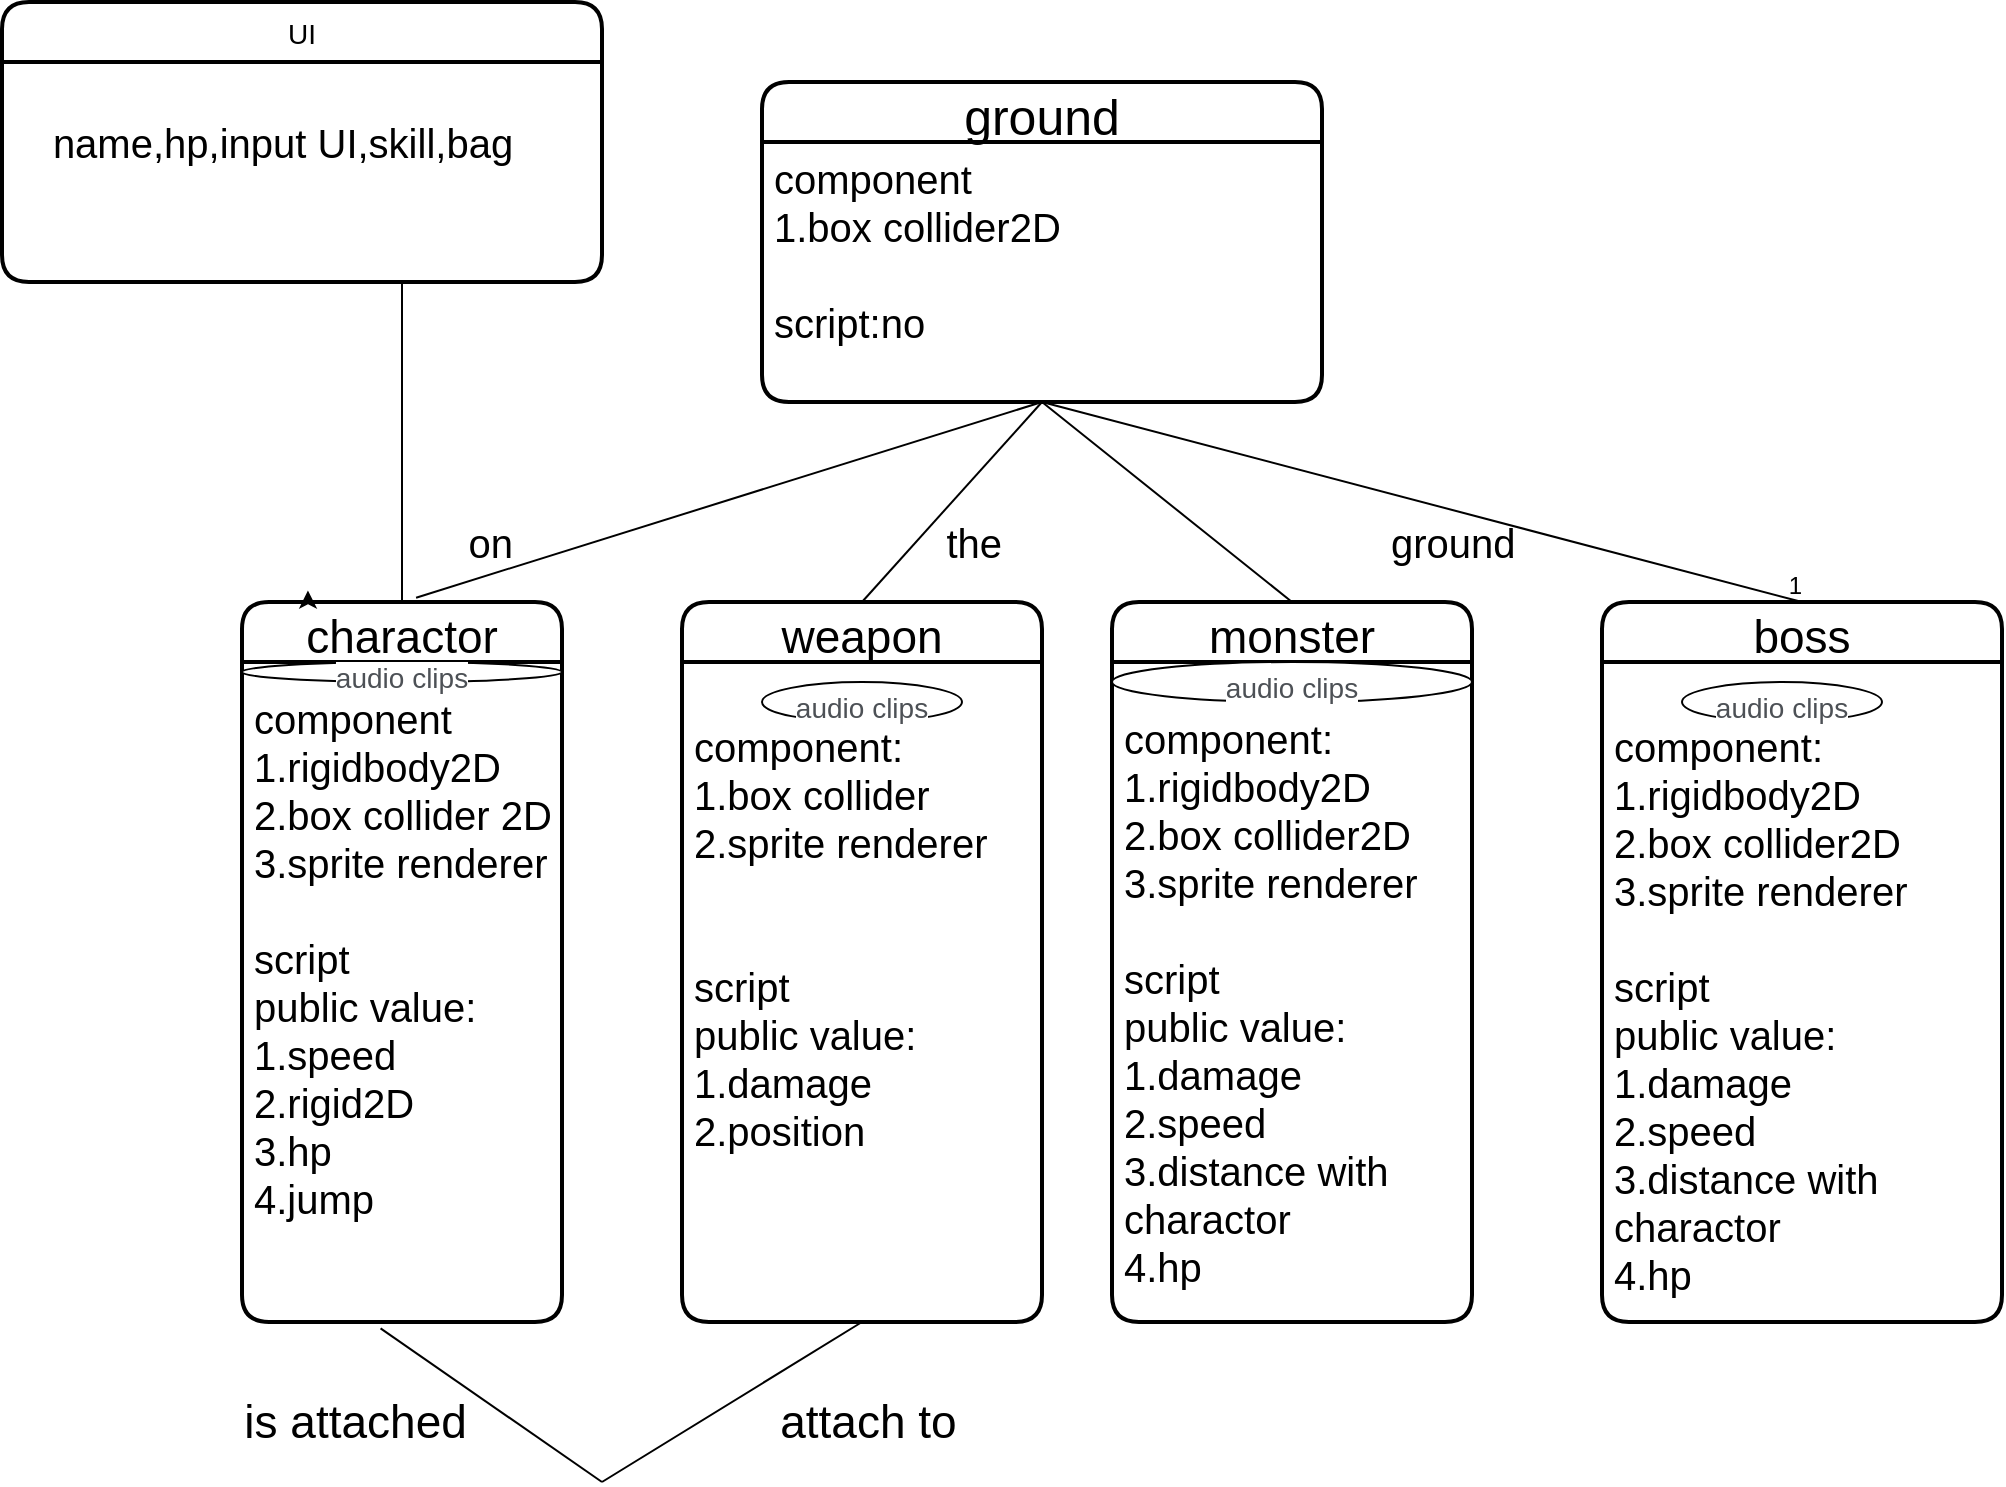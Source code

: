 <mxfile version="14.7.0" type="device"><diagram id="R2lEEEUBdFMjLlhIrx00" name="Page-1"><mxGraphModel dx="2272" dy="2962" grid="1" gridSize="20" guides="1" tooltips="1" connect="1" arrows="1" fold="1" page="1" pageScale="1" pageWidth="850" pageHeight="1100" math="0" shadow="0" extFonts="Permanent Marker^https://fonts.googleapis.com/css?family=Permanent+Marker"><root><mxCell id="0"/><mxCell id="1" parent="0"/><mxCell id="t-n94gX9p8XeC8ahdESl-28" value="charactor" style="swimlane;childLayout=stackLayout;horizontal=1;startSize=30;horizontalStack=0;rounded=1;fontSize=23;fontStyle=0;strokeWidth=2;resizeParent=0;resizeLast=1;shadow=0;dashed=0;align=center;" vertex="1" parent="1"><mxGeometry x="-100" y="-1300" width="160" height="360" as="geometry"/></mxCell><mxCell id="t-n94gX9p8XeC8ahdESl-69" value="&lt;span style=&quot;color: rgb(77 , 81 , 86) ; font-family: &amp;#34;arial&amp;#34; , sans-serif ; font-size: 14px ; text-align: left ; background-color: rgb(255 , 255 , 255)&quot;&gt;audio clips&lt;/span&gt;" style="ellipse;whiteSpace=wrap;html=1;fontSize=20;" vertex="1" parent="t-n94gX9p8XeC8ahdESl-28"><mxGeometry y="30" width="160" height="10" as="geometry"/></mxCell><mxCell id="t-n94gX9p8XeC8ahdESl-29" value="component&#10;1.rigidbody2D&#10;2.box collider 2D&#10;3.sprite renderer&#10;&#10;script&#10;public value:&#10;1.speed&#10;2.rigid2D&#10;3.hp&#10;4.jump" style="align=left;strokeColor=none;fillColor=none;spacingLeft=4;fontSize=20;verticalAlign=top;resizable=0;rotatable=0;part=1;" vertex="1" parent="t-n94gX9p8XeC8ahdESl-28"><mxGeometry y="40" width="160" height="320" as="geometry"/></mxCell><mxCell id="t-n94gX9p8XeC8ahdESl-31" value="weapon" style="swimlane;childLayout=stackLayout;horizontal=1;startSize=30;horizontalStack=0;rounded=1;fontSize=23;fontStyle=0;strokeWidth=2;resizeParent=0;resizeLast=1;shadow=0;dashed=0;align=center;" vertex="1" parent="1"><mxGeometry x="120" y="-1300" width="180" height="360" as="geometry"/></mxCell><mxCell id="t-n94gX9p8XeC8ahdESl-32" value="&#10;component:&#10;1.box collider&#10;2.sprite renderer&#10;&#10;&#10;script&#10;public value:&#10;1.damage&#10;2.position" style="align=left;strokeColor=none;fillColor=none;spacingLeft=4;fontSize=20;verticalAlign=top;resizable=0;rotatable=0;part=1;" vertex="1" parent="t-n94gX9p8XeC8ahdESl-31"><mxGeometry y="30" width="180" height="330" as="geometry"/></mxCell><mxCell id="t-n94gX9p8XeC8ahdESl-34" style="edgeStyle=orthogonalEdgeStyle;rounded=0;orthogonalLoop=1;jettySize=auto;html=1;exitX=0.25;exitY=0;exitDx=0;exitDy=0;entryX=0.206;entryY=-0.016;entryDx=0;entryDy=0;entryPerimeter=0;fontSize=23;" edge="1" parent="1" source="t-n94gX9p8XeC8ahdESl-28" target="t-n94gX9p8XeC8ahdESl-28"><mxGeometry relative="1" as="geometry"/></mxCell><mxCell id="t-n94gX9p8XeC8ahdESl-37" value="&amp;nbsp;attach to" style="text;html=1;strokeColor=none;fillColor=none;align=center;verticalAlign=middle;whiteSpace=wrap;rounded=0;fontSize=23;" vertex="1" parent="1"><mxGeometry x="150" y="-900" width="120" height="20" as="geometry"/></mxCell><mxCell id="t-n94gX9p8XeC8ahdESl-39" value="is attached&amp;nbsp;" style="text;html=1;strokeColor=none;fillColor=none;align=center;verticalAlign=middle;whiteSpace=wrap;rounded=0;fontSize=23;" vertex="1" parent="1"><mxGeometry x="-100" y="-900" width="120" height="20" as="geometry"/></mxCell><mxCell id="t-n94gX9p8XeC8ahdESl-41" value="" style="endArrow=none;html=1;fontSize=23;exitX=0.433;exitY=1.01;exitDx=0;exitDy=0;exitPerimeter=0;" edge="1" parent="1" source="t-n94gX9p8XeC8ahdESl-29"><mxGeometry width="50" height="50" relative="1" as="geometry"><mxPoint x="580" y="-1210" as="sourcePoint"/><mxPoint x="80" y="-860" as="targetPoint"/></mxGeometry></mxCell><mxCell id="t-n94gX9p8XeC8ahdESl-42" value="" style="endArrow=none;html=1;fontSize=23;exitX=0.5;exitY=1;exitDx=0;exitDy=0;" edge="1" parent="1" source="t-n94gX9p8XeC8ahdESl-32"><mxGeometry width="50" height="50" relative="1" as="geometry"><mxPoint x="580" y="-1210" as="sourcePoint"/><mxPoint x="80" y="-860" as="targetPoint"/></mxGeometry></mxCell><mxCell id="t-n94gX9p8XeC8ahdESl-43" value="monster" style="swimlane;childLayout=stackLayout;horizontal=1;startSize=30;horizontalStack=0;rounded=1;fontSize=23;fontStyle=0;strokeWidth=2;resizeParent=0;resizeLast=1;shadow=0;dashed=0;align=center;" vertex="1" parent="1"><mxGeometry x="335" y="-1300" width="180" height="360" as="geometry"/></mxCell><mxCell id="t-n94gX9p8XeC8ahdESl-71" value="&lt;span style=&quot;color: rgb(77 , 81 , 86) ; font-family: &amp;#34;arial&amp;#34; , sans-serif ; font-size: 14px ; text-align: left ; background-color: rgb(255 , 255 , 255)&quot;&gt;audio clips&lt;/span&gt;" style="ellipse;whiteSpace=wrap;html=1;fontSize=20;" vertex="1" parent="t-n94gX9p8XeC8ahdESl-43"><mxGeometry y="30" width="180" height="20" as="geometry"/></mxCell><mxCell id="t-n94gX9p8XeC8ahdESl-44" value="component:&#10;1.rigidbody2D&#10;2.box collider2D&#10;3.sprite renderer&#10;&#10;script&#10;public value:&#10;1.damage&#10;2.speed&#10;3.distance with &#10;charactor&#10;4.hp&#10;" style="align=left;strokeColor=none;fillColor=none;spacingLeft=4;fontSize=20;verticalAlign=top;resizable=0;rotatable=0;part=1;" vertex="1" parent="t-n94gX9p8XeC8ahdESl-43"><mxGeometry y="50" width="180" height="310" as="geometry"/></mxCell><mxCell id="t-n94gX9p8XeC8ahdESl-47" value="boss" style="swimlane;childLayout=stackLayout;horizontal=1;startSize=30;horizontalStack=0;rounded=1;fontSize=23;fontStyle=0;strokeWidth=2;resizeParent=0;resizeLast=1;shadow=0;dashed=0;align=center;" vertex="1" parent="1"><mxGeometry x="580" y="-1300" width="200" height="360" as="geometry"/></mxCell><mxCell id="t-n94gX9p8XeC8ahdESl-49" value="&#10;component:&#10;1.rigidbody2D&#10;2.box collider2D&#10;3.sprite renderer&#10;&#10;script&#10;public value:&#10;1.damage&#10;2.speed&#10;3.distance with &#10;charactor&#10;4.hp" style="align=left;strokeColor=none;fillColor=none;spacingLeft=4;fontSize=20;verticalAlign=top;resizable=0;rotatable=0;part=1;" vertex="1" parent="t-n94gX9p8XeC8ahdESl-47"><mxGeometry y="30" width="200" height="330" as="geometry"/></mxCell><mxCell id="t-n94gX9p8XeC8ahdESl-53" value="ground" style="swimlane;childLayout=stackLayout;horizontal=1;startSize=30;horizontalStack=0;rounded=1;fontSize=25;fontStyle=0;strokeWidth=2;resizeParent=0;resizeLast=1;shadow=0;dashed=0;align=center;" vertex="1" parent="1"><mxGeometry x="160" y="-1560" width="280" height="160" as="geometry"/></mxCell><mxCell id="t-n94gX9p8XeC8ahdESl-54" value="component&#10;1.box collider2D&#10;&#10;script:no" style="align=left;strokeColor=none;fillColor=none;spacingLeft=4;fontSize=20;verticalAlign=top;resizable=0;rotatable=0;part=1;" vertex="1" parent="t-n94gX9p8XeC8ahdESl-53"><mxGeometry y="30" width="280" height="130" as="geometry"/></mxCell><mxCell id="t-n94gX9p8XeC8ahdESl-58" value="" style="endArrow=none;html=1;rounded=0;fontSize=20;exitX=0.5;exitY=1;exitDx=0;exitDy=0;entryX=0.5;entryY=0;entryDx=0;entryDy=0;" edge="1" parent="1" source="t-n94gX9p8XeC8ahdESl-54" target="t-n94gX9p8XeC8ahdESl-47"><mxGeometry relative="1" as="geometry"><mxPoint x="520" y="-1340" as="sourcePoint"/><mxPoint x="680" y="-1340" as="targetPoint"/></mxGeometry></mxCell><mxCell id="t-n94gX9p8XeC8ahdESl-59" value="1" style="resizable=0;html=1;align=right;verticalAlign=bottom;" connectable="0" vertex="1" parent="t-n94gX9p8XeC8ahdESl-58"><mxGeometry x="1" relative="1" as="geometry"/></mxCell><mxCell id="t-n94gX9p8XeC8ahdESl-63" value="" style="endArrow=none;html=1;rounded=0;fontSize=20;entryX=0.5;entryY=1;entryDx=0;entryDy=0;exitX=0.5;exitY=0;exitDx=0;exitDy=0;" edge="1" parent="1" source="t-n94gX9p8XeC8ahdESl-43" target="t-n94gX9p8XeC8ahdESl-54"><mxGeometry relative="1" as="geometry"><mxPoint x="200" y="-1360" as="sourcePoint"/><mxPoint x="360" y="-1360" as="targetPoint"/></mxGeometry></mxCell><mxCell id="t-n94gX9p8XeC8ahdESl-64" value="" style="endArrow=none;html=1;rounded=0;fontSize=20;exitX=0.5;exitY=0;exitDx=0;exitDy=0;" edge="1" parent="1" source="t-n94gX9p8XeC8ahdESl-31"><mxGeometry relative="1" as="geometry"><mxPoint x="140" y="-1360" as="sourcePoint"/><mxPoint x="300" y="-1400" as="targetPoint"/></mxGeometry></mxCell><mxCell id="t-n94gX9p8XeC8ahdESl-66" value="" style="endArrow=none;html=1;rounded=0;fontSize=20;entryX=0.5;entryY=1;entryDx=0;entryDy=0;exitX=0.544;exitY=-0.006;exitDx=0;exitDy=0;exitPerimeter=0;" edge="1" parent="1" source="t-n94gX9p8XeC8ahdESl-28" target="t-n94gX9p8XeC8ahdESl-54"><mxGeometry relative="1" as="geometry"><mxPoint x="520" y="-1340" as="sourcePoint"/><mxPoint x="680" y="-1340" as="targetPoint"/></mxGeometry></mxCell><mxCell id="t-n94gX9p8XeC8ahdESl-67" value="on&amp;nbsp; &amp;nbsp; &amp;nbsp; &amp;nbsp; &amp;nbsp; &amp;nbsp; &amp;nbsp; &amp;nbsp; &amp;nbsp; &amp;nbsp; &amp;nbsp; &amp;nbsp; &amp;nbsp; &amp;nbsp; &amp;nbsp; &amp;nbsp; &amp;nbsp; &amp;nbsp; &amp;nbsp; &amp;nbsp;the&amp;nbsp; &amp;nbsp; &amp;nbsp; &amp;nbsp; &amp;nbsp; &amp;nbsp; &amp;nbsp; &amp;nbsp; &amp;nbsp; &amp;nbsp; &amp;nbsp; &amp;nbsp; &amp;nbsp; &amp;nbsp; &amp;nbsp; &amp;nbsp; &amp;nbsp; &amp;nbsp;ground&amp;nbsp; &amp;nbsp; &amp;nbsp; &amp;nbsp; &amp;nbsp;" style="text;html=1;strokeColor=none;fillColor=none;align=center;verticalAlign=middle;whiteSpace=wrap;rounded=0;fontSize=20;" vertex="1" parent="1"><mxGeometry x="-80" y="-1340" width="760" height="20" as="geometry"/></mxCell><mxCell id="t-n94gX9p8XeC8ahdESl-70" value="&lt;span style=&quot;color: rgb(77 , 81 , 86) ; font-family: &amp;#34;arial&amp;#34; , sans-serif ; font-size: 14px ; text-align: left ; background-color: rgb(255 , 255 , 255)&quot;&gt;audio clips&lt;/span&gt;" style="ellipse;whiteSpace=wrap;html=1;fontSize=20;" vertex="1" parent="1"><mxGeometry x="160" y="-1260" width="100" height="20" as="geometry"/></mxCell><mxCell id="t-n94gX9p8XeC8ahdESl-74" value="&lt;span style=&quot;color: rgb(77 , 81 , 86) ; font-family: &amp;#34;arial&amp;#34; , sans-serif ; font-size: 14px ; text-align: left ; background-color: rgb(255 , 255 , 255)&quot;&gt;audio clips&lt;/span&gt;" style="ellipse;whiteSpace=wrap;html=1;fontSize=20;" vertex="1" parent="1"><mxGeometry x="620" y="-1260" width="100" height="20" as="geometry"/></mxCell><mxCell id="t-n94gX9p8XeC8ahdESl-76" value="" style="endArrow=none;html=1;rounded=0;fontSize=20;entryX=0.5;entryY=1;entryDx=0;entryDy=0;exitX=0.5;exitY=0;exitDx=0;exitDy=0;" edge="1" parent="1" source="t-n94gX9p8XeC8ahdESl-28"><mxGeometry relative="1" as="geometry"><mxPoint x="-120" y="-1400" as="sourcePoint"/><mxPoint x="-20" y="-1460" as="targetPoint"/></mxGeometry></mxCell><mxCell id="t-n94gX9p8XeC8ahdESl-77" value="UI" style="swimlane;childLayout=stackLayout;horizontal=1;startSize=30;horizontalStack=0;rounded=1;fontSize=14;fontStyle=0;strokeWidth=2;resizeParent=0;resizeLast=1;shadow=0;dashed=0;align=center;" vertex="1" parent="1"><mxGeometry x="-220" y="-1600" width="300" height="140" as="geometry"/></mxCell><mxCell id="t-n94gX9p8XeC8ahdESl-80" value="name,hp,input UI,skill,bag" style="text;html=1;align=center;verticalAlign=middle;resizable=0;points=[];autosize=1;strokeColor=none;fontSize=20;" vertex="1" parent="1"><mxGeometry x="-210" y="-1550" width="260" height="40" as="geometry"/></mxCell></root></mxGraphModel></diagram></mxfile>